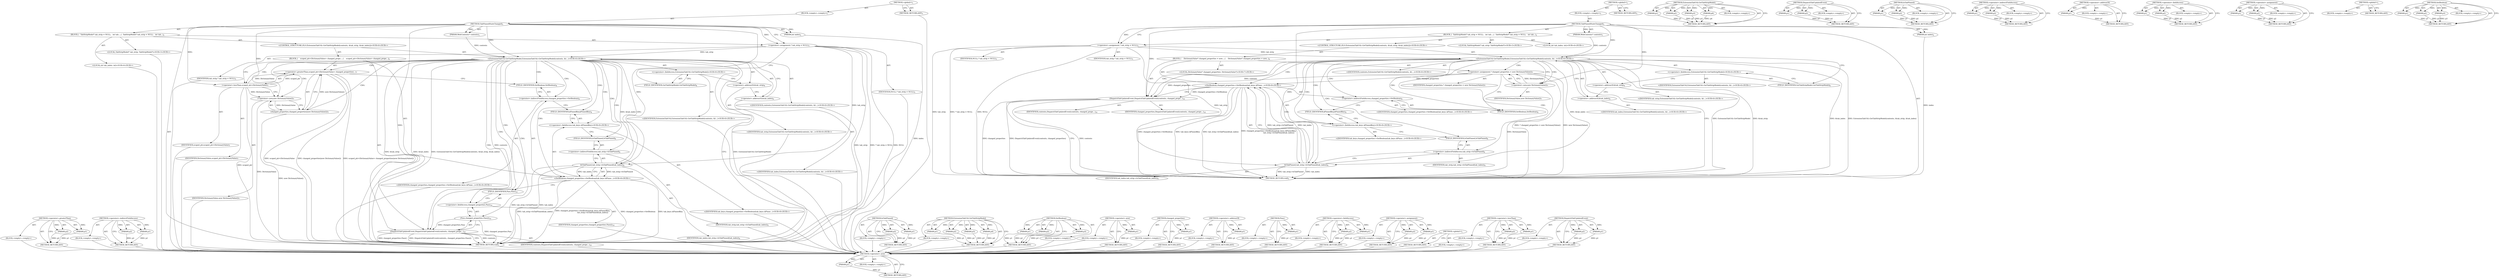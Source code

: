 digraph "DispatchTabUpdatedEvent" {
vulnerable_94 [label=<(METHOD,&lt;operator&gt;.new)>];
vulnerable_95 [label=<(PARAM,p1)>];
vulnerable_96 [label=<(BLOCK,&lt;empty&gt;,&lt;empty&gt;)>];
vulnerable_97 [label=<(METHOD_RETURN,ANY)>];
vulnerable_6 [label=<(METHOD,&lt;global&gt;)<SUB>1</SUB>>];
vulnerable_7 [label=<(BLOCK,&lt;empty&gt;,&lt;empty&gt;)<SUB>1</SUB>>];
vulnerable_8 [label=<(METHOD,TabPinnedStateChanged)<SUB>1</SUB>>];
vulnerable_9 [label=<(PARAM,WebContents* contents)<SUB>1</SUB>>];
vulnerable_10 [label=<(PARAM,int index)<SUB>2</SUB>>];
vulnerable_11 [label=<(BLOCK,{
  TabStripModel* tab_strip = NULL;
   int tab...,{
  TabStripModel* tab_strip = NULL;
   int tab...)<SUB>2</SUB>>];
vulnerable_12 [label="<(LOCAL,TabStripModel* tab_strip: TabStripModel*)<SUB>3</SUB>>"];
vulnerable_13 [label=<(&lt;operator&gt;.assignment,* tab_strip = NULL)<SUB>3</SUB>>];
vulnerable_14 [label=<(IDENTIFIER,tab_strip,* tab_strip = NULL)<SUB>3</SUB>>];
vulnerable_15 [label=<(IDENTIFIER,NULL,* tab_strip = NULL)<SUB>3</SUB>>];
vulnerable_16 [label="<(LOCAL,int tab_index: int)<SUB>4</SUB>>"];
vulnerable_17 [label="<(CONTROL_STRUCTURE,IF,if (ExtensionTabUtil::GetTabStripModel(contents, &amp;tab_strip, &amp;tab_index)))<SUB>6</SUB>>"];
vulnerable_18 [label="<(ExtensionTabUtil.GetTabStripModel,ExtensionTabUtil::GetTabStripModel(contents, &amp;t...)<SUB>6</SUB>>"];
vulnerable_19 [label="<(&lt;operator&gt;.fieldAccess,ExtensionTabUtil::GetTabStripModel)<SUB>6</SUB>>"];
vulnerable_20 [label="<(IDENTIFIER,ExtensionTabUtil,ExtensionTabUtil::GetTabStripModel(contents, &amp;t...)<SUB>6</SUB>>"];
vulnerable_21 [label=<(FIELD_IDENTIFIER,GetTabStripModel,GetTabStripModel)<SUB>6</SUB>>];
vulnerable_22 [label="<(IDENTIFIER,contents,ExtensionTabUtil::GetTabStripModel(contents, &amp;t...)<SUB>6</SUB>>"];
vulnerable_23 [label=<(&lt;operator&gt;.addressOf,&amp;tab_strip)<SUB>6</SUB>>];
vulnerable_24 [label="<(IDENTIFIER,tab_strip,ExtensionTabUtil::GetTabStripModel(contents, &amp;t...)<SUB>6</SUB>>"];
vulnerable_25 [label=<(&lt;operator&gt;.addressOf,&amp;tab_index)<SUB>6</SUB>>];
vulnerable_26 [label="<(IDENTIFIER,tab_index,ExtensionTabUtil::GetTabStripModel(contents, &amp;t...)<SUB>6</SUB>>"];
vulnerable_27 [label=<(BLOCK,{
    DictionaryValue* changed_properties = new...,{
    DictionaryValue* changed_properties = new...)<SUB>6</SUB>>];
vulnerable_28 [label="<(LOCAL,DictionaryValue* changed_properties: DictionaryValue*)<SUB>7</SUB>>"];
vulnerable_29 [label=<(&lt;operator&gt;.assignment,* changed_properties = new DictionaryValue())<SUB>7</SUB>>];
vulnerable_30 [label=<(IDENTIFIER,changed_properties,* changed_properties = new DictionaryValue())<SUB>7</SUB>>];
vulnerable_31 [label=<(&lt;operator&gt;.new,new DictionaryValue())<SUB>7</SUB>>];
vulnerable_32 [label=<(IDENTIFIER,DictionaryValue,new DictionaryValue())<SUB>7</SUB>>];
vulnerable_33 [label="<(SetBoolean,changed_properties-&gt;SetBoolean(tab_keys::kPinne...)<SUB>8</SUB>>"];
vulnerable_34 [label=<(&lt;operator&gt;.indirectFieldAccess,changed_properties-&gt;SetBoolean)<SUB>8</SUB>>];
vulnerable_35 [label="<(IDENTIFIER,changed_properties,changed_properties-&gt;SetBoolean(tab_keys::kPinne...)<SUB>8</SUB>>"];
vulnerable_36 [label=<(FIELD_IDENTIFIER,SetBoolean,SetBoolean)<SUB>8</SUB>>];
vulnerable_37 [label="<(&lt;operator&gt;.fieldAccess,tab_keys::kPinnedKey)<SUB>8</SUB>>"];
vulnerable_38 [label="<(IDENTIFIER,tab_keys,changed_properties-&gt;SetBoolean(tab_keys::kPinne...)<SUB>8</SUB>>"];
vulnerable_39 [label=<(FIELD_IDENTIFIER,kPinnedKey,kPinnedKey)<SUB>8</SUB>>];
vulnerable_40 [label=<(IsTabPinned,tab_strip-&gt;IsTabPinned(tab_index))<SUB>9</SUB>>];
vulnerable_41 [label=<(&lt;operator&gt;.indirectFieldAccess,tab_strip-&gt;IsTabPinned)<SUB>9</SUB>>];
vulnerable_42 [label=<(IDENTIFIER,tab_strip,tab_strip-&gt;IsTabPinned(tab_index))<SUB>9</SUB>>];
vulnerable_43 [label=<(FIELD_IDENTIFIER,IsTabPinned,IsTabPinned)<SUB>9</SUB>>];
vulnerable_44 [label=<(IDENTIFIER,tab_index,tab_strip-&gt;IsTabPinned(tab_index))<SUB>9</SUB>>];
vulnerable_45 [label=<(DispatchTabUpdatedEvent,DispatchTabUpdatedEvent(contents, changed_prope...)<SUB>10</SUB>>];
vulnerable_46 [label=<(IDENTIFIER,contents,DispatchTabUpdatedEvent(contents, changed_prope...)<SUB>10</SUB>>];
vulnerable_47 [label=<(IDENTIFIER,changed_properties,DispatchTabUpdatedEvent(contents, changed_prope...)<SUB>10</SUB>>];
vulnerable_48 [label=<(METHOD_RETURN,void)<SUB>1</SUB>>];
vulnerable_50 [label=<(METHOD_RETURN,ANY)<SUB>1</SUB>>];
vulnerable_78 [label=<(METHOD,ExtensionTabUtil.GetTabStripModel)>];
vulnerable_79 [label=<(PARAM,p1)>];
vulnerable_80 [label=<(PARAM,p2)>];
vulnerable_81 [label=<(PARAM,p3)>];
vulnerable_82 [label=<(PARAM,p4)>];
vulnerable_83 [label=<(BLOCK,&lt;empty&gt;,&lt;empty&gt;)>];
vulnerable_84 [label=<(METHOD_RETURN,ANY)>];
vulnerable_114 [label=<(METHOD,DispatchTabUpdatedEvent)>];
vulnerable_115 [label=<(PARAM,p1)>];
vulnerable_116 [label=<(PARAM,p2)>];
vulnerable_117 [label=<(BLOCK,&lt;empty&gt;,&lt;empty&gt;)>];
vulnerable_118 [label=<(METHOD_RETURN,ANY)>];
vulnerable_109 [label=<(METHOD,IsTabPinned)>];
vulnerable_110 [label=<(PARAM,p1)>];
vulnerable_111 [label=<(PARAM,p2)>];
vulnerable_112 [label=<(BLOCK,&lt;empty&gt;,&lt;empty&gt;)>];
vulnerable_113 [label=<(METHOD_RETURN,ANY)>];
vulnerable_104 [label=<(METHOD,&lt;operator&gt;.indirectFieldAccess)>];
vulnerable_105 [label=<(PARAM,p1)>];
vulnerable_106 [label=<(PARAM,p2)>];
vulnerable_107 [label=<(BLOCK,&lt;empty&gt;,&lt;empty&gt;)>];
vulnerable_108 [label=<(METHOD_RETURN,ANY)>];
vulnerable_90 [label=<(METHOD,&lt;operator&gt;.addressOf)>];
vulnerable_91 [label=<(PARAM,p1)>];
vulnerable_92 [label=<(BLOCK,&lt;empty&gt;,&lt;empty&gt;)>];
vulnerable_93 [label=<(METHOD_RETURN,ANY)>];
vulnerable_85 [label=<(METHOD,&lt;operator&gt;.fieldAccess)>];
vulnerable_86 [label=<(PARAM,p1)>];
vulnerable_87 [label=<(PARAM,p2)>];
vulnerable_88 [label=<(BLOCK,&lt;empty&gt;,&lt;empty&gt;)>];
vulnerable_89 [label=<(METHOD_RETURN,ANY)>];
vulnerable_73 [label=<(METHOD,&lt;operator&gt;.assignment)>];
vulnerable_74 [label=<(PARAM,p1)>];
vulnerable_75 [label=<(PARAM,p2)>];
vulnerable_76 [label=<(BLOCK,&lt;empty&gt;,&lt;empty&gt;)>];
vulnerable_77 [label=<(METHOD_RETURN,ANY)>];
vulnerable_67 [label=<(METHOD,&lt;global&gt;)<SUB>1</SUB>>];
vulnerable_68 [label=<(BLOCK,&lt;empty&gt;,&lt;empty&gt;)>];
vulnerable_69 [label=<(METHOD_RETURN,ANY)>];
vulnerable_98 [label=<(METHOD,SetBoolean)>];
vulnerable_99 [label=<(PARAM,p1)>];
vulnerable_100 [label=<(PARAM,p2)>];
vulnerable_101 [label=<(PARAM,p3)>];
vulnerable_102 [label=<(BLOCK,&lt;empty&gt;,&lt;empty&gt;)>];
vulnerable_103 [label=<(METHOD_RETURN,ANY)>];
fixed_97 [label=<(METHOD,&lt;operator&gt;.greaterThan)>];
fixed_98 [label=<(PARAM,p1)>];
fixed_99 [label=<(PARAM,p2)>];
fixed_100 [label=<(BLOCK,&lt;empty&gt;,&lt;empty&gt;)>];
fixed_101 [label=<(METHOD_RETURN,ANY)>];
fixed_121 [label=<(METHOD,&lt;operator&gt;.indirectFieldAccess)>];
fixed_122 [label=<(PARAM,p1)>];
fixed_123 [label=<(PARAM,p2)>];
fixed_124 [label=<(BLOCK,&lt;empty&gt;,&lt;empty&gt;)>];
fixed_125 [label=<(METHOD_RETURN,ANY)>];
fixed_6 [label=<(METHOD,&lt;global&gt;)<SUB>1</SUB>>];
fixed_7 [label=<(BLOCK,&lt;empty&gt;,&lt;empty&gt;)<SUB>1</SUB>>];
fixed_8 [label=<(METHOD,TabPinnedStateChanged)<SUB>1</SUB>>];
fixed_9 [label=<(PARAM,WebContents* contents)<SUB>1</SUB>>];
fixed_10 [label=<(PARAM,int index)<SUB>2</SUB>>];
fixed_11 [label=<(BLOCK,{
  TabStripModel* tab_strip = NULL;
   int tab...,{
  TabStripModel* tab_strip = NULL;
   int tab...)<SUB>2</SUB>>];
fixed_12 [label="<(LOCAL,TabStripModel* tab_strip: TabStripModel*)<SUB>3</SUB>>"];
fixed_13 [label=<(&lt;operator&gt;.assignment,* tab_strip = NULL)<SUB>3</SUB>>];
fixed_14 [label=<(IDENTIFIER,tab_strip,* tab_strip = NULL)<SUB>3</SUB>>];
fixed_15 [label=<(IDENTIFIER,NULL,* tab_strip = NULL)<SUB>3</SUB>>];
fixed_16 [label="<(LOCAL,int tab_index: int)<SUB>4</SUB>>"];
fixed_17 [label="<(CONTROL_STRUCTURE,IF,if (ExtensionTabUtil::GetTabStripModel(contents, &amp;tab_strip, &amp;tab_index)))<SUB>6</SUB>>"];
fixed_18 [label="<(ExtensionTabUtil.GetTabStripModel,ExtensionTabUtil::GetTabStripModel(contents, &amp;t...)<SUB>6</SUB>>"];
fixed_19 [label="<(&lt;operator&gt;.fieldAccess,ExtensionTabUtil::GetTabStripModel)<SUB>6</SUB>>"];
fixed_20 [label="<(IDENTIFIER,ExtensionTabUtil,ExtensionTabUtil::GetTabStripModel(contents, &amp;t...)<SUB>6</SUB>>"];
fixed_21 [label=<(FIELD_IDENTIFIER,GetTabStripModel,GetTabStripModel)<SUB>6</SUB>>];
fixed_22 [label="<(IDENTIFIER,contents,ExtensionTabUtil::GetTabStripModel(contents, &amp;t...)<SUB>6</SUB>>"];
fixed_23 [label=<(&lt;operator&gt;.addressOf,&amp;tab_strip)<SUB>6</SUB>>];
fixed_24 [label="<(IDENTIFIER,tab_strip,ExtensionTabUtil::GetTabStripModel(contents, &amp;t...)<SUB>6</SUB>>"];
fixed_25 [label=<(&lt;operator&gt;.addressOf,&amp;tab_index)<SUB>6</SUB>>];
fixed_26 [label="<(IDENTIFIER,tab_index,ExtensionTabUtil::GetTabStripModel(contents, &amp;t...)<SUB>6</SUB>>"];
fixed_27 [label=<(BLOCK,{
    scoped_ptr&lt;DictionaryValue&gt; changed_prope...,{
    scoped_ptr&lt;DictionaryValue&gt; changed_prope...)<SUB>6</SUB>>];
fixed_28 [label=<(&lt;operator&gt;.greaterThan,scoped_ptr&lt;DictionaryValue&gt; changed_properties(...)<SUB>7</SUB>>];
fixed_29 [label=<(&lt;operator&gt;.lessThan,scoped_ptr&lt;DictionaryValue)<SUB>7</SUB>>];
fixed_30 [label=<(IDENTIFIER,scoped_ptr,scoped_ptr&lt;DictionaryValue)<SUB>7</SUB>>];
fixed_31 [label=<(IDENTIFIER,DictionaryValue,scoped_ptr&lt;DictionaryValue)<SUB>7</SUB>>];
fixed_32 [label=<(changed_properties,changed_properties(new DictionaryValue()))<SUB>7</SUB>>];
fixed_33 [label=<(&lt;operator&gt;.new,new DictionaryValue())<SUB>7</SUB>>];
fixed_34 [label=<(IDENTIFIER,DictionaryValue,new DictionaryValue())<SUB>7</SUB>>];
fixed_35 [label="<(SetBoolean,changed_properties-&gt;SetBoolean(tab_keys::kPinne...)<SUB>8</SUB>>"];
fixed_36 [label=<(&lt;operator&gt;.indirectFieldAccess,changed_properties-&gt;SetBoolean)<SUB>8</SUB>>];
fixed_37 [label="<(IDENTIFIER,changed_properties,changed_properties-&gt;SetBoolean(tab_keys::kPinne...)<SUB>8</SUB>>"];
fixed_38 [label=<(FIELD_IDENTIFIER,SetBoolean,SetBoolean)<SUB>8</SUB>>];
fixed_39 [label="<(&lt;operator&gt;.fieldAccess,tab_keys::kPinnedKey)<SUB>8</SUB>>"];
fixed_40 [label="<(IDENTIFIER,tab_keys,changed_properties-&gt;SetBoolean(tab_keys::kPinne...)<SUB>8</SUB>>"];
fixed_41 [label=<(FIELD_IDENTIFIER,kPinnedKey,kPinnedKey)<SUB>8</SUB>>];
fixed_42 [label=<(IsTabPinned,tab_strip-&gt;IsTabPinned(tab_index))<SUB>9</SUB>>];
fixed_43 [label=<(&lt;operator&gt;.indirectFieldAccess,tab_strip-&gt;IsTabPinned)<SUB>9</SUB>>];
fixed_44 [label=<(IDENTIFIER,tab_strip,tab_strip-&gt;IsTabPinned(tab_index))<SUB>9</SUB>>];
fixed_45 [label=<(FIELD_IDENTIFIER,IsTabPinned,IsTabPinned)<SUB>9</SUB>>];
fixed_46 [label=<(IDENTIFIER,tab_index,tab_strip-&gt;IsTabPinned(tab_index))<SUB>9</SUB>>];
fixed_47 [label=<(DispatchTabUpdatedEvent,DispatchTabUpdatedEvent(contents, changed_prope...)<SUB>10</SUB>>];
fixed_48 [label=<(IDENTIFIER,contents,DispatchTabUpdatedEvent(contents, changed_prope...)<SUB>10</SUB>>];
fixed_49 [label=<(Pass,changed_properties.Pass())<SUB>10</SUB>>];
fixed_50 [label=<(&lt;operator&gt;.fieldAccess,changed_properties.Pass)<SUB>10</SUB>>];
fixed_51 [label=<(IDENTIFIER,changed_properties,changed_properties.Pass())<SUB>10</SUB>>];
fixed_52 [label=<(FIELD_IDENTIFIER,Pass,Pass)<SUB>10</SUB>>];
fixed_53 [label=<(METHOD_RETURN,void)<SUB>1</SUB>>];
fixed_55 [label=<(METHOD_RETURN,ANY)<SUB>1</SUB>>];
fixed_126 [label=<(METHOD,IsTabPinned)>];
fixed_127 [label=<(PARAM,p1)>];
fixed_128 [label=<(PARAM,p2)>];
fixed_129 [label=<(BLOCK,&lt;empty&gt;,&lt;empty&gt;)>];
fixed_130 [label=<(METHOD_RETURN,ANY)>];
fixed_81 [label=<(METHOD,ExtensionTabUtil.GetTabStripModel)>];
fixed_82 [label=<(PARAM,p1)>];
fixed_83 [label=<(PARAM,p2)>];
fixed_84 [label=<(PARAM,p3)>];
fixed_85 [label=<(PARAM,p4)>];
fixed_86 [label=<(BLOCK,&lt;empty&gt;,&lt;empty&gt;)>];
fixed_87 [label=<(METHOD_RETURN,ANY)>];
fixed_115 [label=<(METHOD,SetBoolean)>];
fixed_116 [label=<(PARAM,p1)>];
fixed_117 [label=<(PARAM,p2)>];
fixed_118 [label=<(PARAM,p3)>];
fixed_119 [label=<(BLOCK,&lt;empty&gt;,&lt;empty&gt;)>];
fixed_120 [label=<(METHOD_RETURN,ANY)>];
fixed_111 [label=<(METHOD,&lt;operator&gt;.new)>];
fixed_112 [label=<(PARAM,p1)>];
fixed_113 [label=<(BLOCK,&lt;empty&gt;,&lt;empty&gt;)>];
fixed_114 [label=<(METHOD_RETURN,ANY)>];
fixed_107 [label=<(METHOD,changed_properties)>];
fixed_108 [label=<(PARAM,p1)>];
fixed_109 [label=<(BLOCK,&lt;empty&gt;,&lt;empty&gt;)>];
fixed_110 [label=<(METHOD_RETURN,ANY)>];
fixed_93 [label=<(METHOD,&lt;operator&gt;.addressOf)>];
fixed_94 [label=<(PARAM,p1)>];
fixed_95 [label=<(BLOCK,&lt;empty&gt;,&lt;empty&gt;)>];
fixed_96 [label=<(METHOD_RETURN,ANY)>];
fixed_136 [label=<(METHOD,Pass)>];
fixed_137 [label=<(PARAM,p1)>];
fixed_138 [label=<(BLOCK,&lt;empty&gt;,&lt;empty&gt;)>];
fixed_139 [label=<(METHOD_RETURN,ANY)>];
fixed_88 [label=<(METHOD,&lt;operator&gt;.fieldAccess)>];
fixed_89 [label=<(PARAM,p1)>];
fixed_90 [label=<(PARAM,p2)>];
fixed_91 [label=<(BLOCK,&lt;empty&gt;,&lt;empty&gt;)>];
fixed_92 [label=<(METHOD_RETURN,ANY)>];
fixed_76 [label=<(METHOD,&lt;operator&gt;.assignment)>];
fixed_77 [label=<(PARAM,p1)>];
fixed_78 [label=<(PARAM,p2)>];
fixed_79 [label=<(BLOCK,&lt;empty&gt;,&lt;empty&gt;)>];
fixed_80 [label=<(METHOD_RETURN,ANY)>];
fixed_70 [label=<(METHOD,&lt;global&gt;)<SUB>1</SUB>>];
fixed_71 [label=<(BLOCK,&lt;empty&gt;,&lt;empty&gt;)>];
fixed_72 [label=<(METHOD_RETURN,ANY)>];
fixed_102 [label=<(METHOD,&lt;operator&gt;.lessThan)>];
fixed_103 [label=<(PARAM,p1)>];
fixed_104 [label=<(PARAM,p2)>];
fixed_105 [label=<(BLOCK,&lt;empty&gt;,&lt;empty&gt;)>];
fixed_106 [label=<(METHOD_RETURN,ANY)>];
fixed_131 [label=<(METHOD,DispatchTabUpdatedEvent)>];
fixed_132 [label=<(PARAM,p1)>];
fixed_133 [label=<(PARAM,p2)>];
fixed_134 [label=<(BLOCK,&lt;empty&gt;,&lt;empty&gt;)>];
fixed_135 [label=<(METHOD_RETURN,ANY)>];
vulnerable_94 -> vulnerable_95  [key=0, label="AST: "];
vulnerable_94 -> vulnerable_95  [key=1, label="DDG: "];
vulnerable_94 -> vulnerable_96  [key=0, label="AST: "];
vulnerable_94 -> vulnerable_97  [key=0, label="AST: "];
vulnerable_94 -> vulnerable_97  [key=1, label="CFG: "];
vulnerable_95 -> vulnerable_97  [key=0, label="DDG: p1"];
vulnerable_6 -> vulnerable_7  [key=0, label="AST: "];
vulnerable_6 -> vulnerable_50  [key=0, label="AST: "];
vulnerable_6 -> vulnerable_50  [key=1, label="CFG: "];
vulnerable_7 -> vulnerable_8  [key=0, label="AST: "];
vulnerable_8 -> vulnerable_9  [key=0, label="AST: "];
vulnerable_8 -> vulnerable_9  [key=1, label="DDG: "];
vulnerable_8 -> vulnerable_10  [key=0, label="AST: "];
vulnerable_8 -> vulnerable_10  [key=1, label="DDG: "];
vulnerable_8 -> vulnerable_11  [key=0, label="AST: "];
vulnerable_8 -> vulnerable_48  [key=0, label="AST: "];
vulnerable_8 -> vulnerable_13  [key=0, label="CFG: "];
vulnerable_8 -> vulnerable_13  [key=1, label="DDG: "];
vulnerable_8 -> vulnerable_18  [key=0, label="DDG: "];
vulnerable_8 -> vulnerable_45  [key=0, label="DDG: "];
vulnerable_8 -> vulnerable_31  [key=0, label="DDG: "];
vulnerable_8 -> vulnerable_40  [key=0, label="DDG: "];
vulnerable_9 -> vulnerable_18  [key=0, label="DDG: contents"];
vulnerable_10 -> vulnerable_48  [key=0, label="DDG: index"];
vulnerable_11 -> vulnerable_12  [key=0, label="AST: "];
vulnerable_11 -> vulnerable_13  [key=0, label="AST: "];
vulnerable_11 -> vulnerable_16  [key=0, label="AST: "];
vulnerable_11 -> vulnerable_17  [key=0, label="AST: "];
vulnerable_13 -> vulnerable_14  [key=0, label="AST: "];
vulnerable_13 -> vulnerable_15  [key=0, label="AST: "];
vulnerable_13 -> vulnerable_21  [key=0, label="CFG: "];
vulnerable_13 -> vulnerable_48  [key=0, label="DDG: tab_strip"];
vulnerable_13 -> vulnerable_48  [key=1, label="DDG: * tab_strip = NULL"];
vulnerable_13 -> vulnerable_48  [key=2, label="DDG: NULL"];
vulnerable_13 -> vulnerable_18  [key=0, label="DDG: tab_strip"];
vulnerable_13 -> vulnerable_40  [key=0, label="DDG: tab_strip"];
vulnerable_17 -> vulnerable_18  [key=0, label="AST: "];
vulnerable_17 -> vulnerable_27  [key=0, label="AST: "];
vulnerable_18 -> vulnerable_19  [key=0, label="AST: "];
vulnerable_18 -> vulnerable_22  [key=0, label="AST: "];
vulnerable_18 -> vulnerable_23  [key=0, label="AST: "];
vulnerable_18 -> vulnerable_25  [key=0, label="AST: "];
vulnerable_18 -> vulnerable_48  [key=0, label="CFG: "];
vulnerable_18 -> vulnerable_48  [key=1, label="DDG: ExtensionTabUtil::GetTabStripModel"];
vulnerable_18 -> vulnerable_48  [key=2, label="DDG: &amp;tab_strip"];
vulnerable_18 -> vulnerable_48  [key=3, label="DDG: &amp;tab_index"];
vulnerable_18 -> vulnerable_48  [key=4, label="DDG: ExtensionTabUtil::GetTabStripModel(contents, &amp;tab_strip, &amp;tab_index)"];
vulnerable_18 -> vulnerable_31  [key=0, label="CFG: "];
vulnerable_18 -> vulnerable_31  [key=1, label="CDG: "];
vulnerable_18 -> vulnerable_45  [key=0, label="DDG: contents"];
vulnerable_18 -> vulnerable_45  [key=1, label="CDG: "];
vulnerable_18 -> vulnerable_40  [key=0, label="DDG: &amp;tab_index"];
vulnerable_18 -> vulnerable_40  [key=1, label="CDG: "];
vulnerable_18 -> vulnerable_29  [key=0, label="CDG: "];
vulnerable_18 -> vulnerable_34  [key=0, label="CDG: "];
vulnerable_18 -> vulnerable_33  [key=0, label="CDG: "];
vulnerable_18 -> vulnerable_36  [key=0, label="CDG: "];
vulnerable_18 -> vulnerable_37  [key=0, label="CDG: "];
vulnerable_18 -> vulnerable_41  [key=0, label="CDG: "];
vulnerable_18 -> vulnerable_39  [key=0, label="CDG: "];
vulnerable_18 -> vulnerable_43  [key=0, label="CDG: "];
vulnerable_19 -> vulnerable_20  [key=0, label="AST: "];
vulnerable_19 -> vulnerable_21  [key=0, label="AST: "];
vulnerable_19 -> vulnerable_23  [key=0, label="CFG: "];
vulnerable_21 -> vulnerable_19  [key=0, label="CFG: "];
vulnerable_23 -> vulnerable_24  [key=0, label="AST: "];
vulnerable_23 -> vulnerable_25  [key=0, label="CFG: "];
vulnerable_25 -> vulnerable_26  [key=0, label="AST: "];
vulnerable_25 -> vulnerable_18  [key=0, label="CFG: "];
vulnerable_27 -> vulnerable_28  [key=0, label="AST: "];
vulnerable_27 -> vulnerable_29  [key=0, label="AST: "];
vulnerable_27 -> vulnerable_33  [key=0, label="AST: "];
vulnerable_27 -> vulnerable_45  [key=0, label="AST: "];
vulnerable_29 -> vulnerable_30  [key=0, label="AST: "];
vulnerable_29 -> vulnerable_31  [key=0, label="AST: "];
vulnerable_29 -> vulnerable_36  [key=0, label="CFG: "];
vulnerable_29 -> vulnerable_48  [key=0, label="DDG: new DictionaryValue()"];
vulnerable_29 -> vulnerable_48  [key=1, label="DDG: * changed_properties = new DictionaryValue()"];
vulnerable_29 -> vulnerable_33  [key=0, label="DDG: changed_properties"];
vulnerable_29 -> vulnerable_45  [key=0, label="DDG: changed_properties"];
vulnerable_31 -> vulnerable_32  [key=0, label="AST: "];
vulnerable_31 -> vulnerable_29  [key=0, label="CFG: "];
vulnerable_31 -> vulnerable_29  [key=1, label="DDG: DictionaryValue"];
vulnerable_31 -> vulnerable_48  [key=0, label="DDG: DictionaryValue"];
vulnerable_33 -> vulnerable_34  [key=0, label="AST: "];
vulnerable_33 -> vulnerable_37  [key=0, label="AST: "];
vulnerable_33 -> vulnerable_40  [key=0, label="AST: "];
vulnerable_33 -> vulnerable_45  [key=0, label="CFG: "];
vulnerable_33 -> vulnerable_45  [key=1, label="DDG: changed_properties-&gt;SetBoolean"];
vulnerable_33 -> vulnerable_48  [key=0, label="DDG: changed_properties-&gt;SetBoolean"];
vulnerable_33 -> vulnerable_48  [key=1, label="DDG: tab_keys::kPinnedKey"];
vulnerable_33 -> vulnerable_48  [key=2, label="DDG: tab_strip-&gt;IsTabPinned(tab_index)"];
vulnerable_33 -> vulnerable_48  [key=3, label="DDG: changed_properties-&gt;SetBoolean(tab_keys::kPinnedKey,
                                    tab_strip-&gt;IsTabPinned(tab_index))"];
vulnerable_34 -> vulnerable_35  [key=0, label="AST: "];
vulnerable_34 -> vulnerable_36  [key=0, label="AST: "];
vulnerable_34 -> vulnerable_39  [key=0, label="CFG: "];
vulnerable_36 -> vulnerable_34  [key=0, label="CFG: "];
vulnerable_37 -> vulnerable_38  [key=0, label="AST: "];
vulnerable_37 -> vulnerable_39  [key=0, label="AST: "];
vulnerable_37 -> vulnerable_43  [key=0, label="CFG: "];
vulnerable_39 -> vulnerable_37  [key=0, label="CFG: "];
vulnerable_40 -> vulnerable_41  [key=0, label="AST: "];
vulnerable_40 -> vulnerable_44  [key=0, label="AST: "];
vulnerable_40 -> vulnerable_33  [key=0, label="CFG: "];
vulnerable_40 -> vulnerable_33  [key=1, label="DDG: tab_strip-&gt;IsTabPinned"];
vulnerable_40 -> vulnerable_33  [key=2, label="DDG: tab_index"];
vulnerable_40 -> vulnerable_48  [key=0, label="DDG: tab_strip-&gt;IsTabPinned"];
vulnerable_40 -> vulnerable_48  [key=1, label="DDG: tab_index"];
vulnerable_41 -> vulnerable_42  [key=0, label="AST: "];
vulnerable_41 -> vulnerable_43  [key=0, label="AST: "];
vulnerable_41 -> vulnerable_40  [key=0, label="CFG: "];
vulnerable_43 -> vulnerable_41  [key=0, label="CFG: "];
vulnerable_45 -> vulnerable_46  [key=0, label="AST: "];
vulnerable_45 -> vulnerable_47  [key=0, label="AST: "];
vulnerable_45 -> vulnerable_48  [key=0, label="CFG: "];
vulnerable_45 -> vulnerable_48  [key=1, label="DDG: contents"];
vulnerable_45 -> vulnerable_48  [key=2, label="DDG: changed_properties"];
vulnerable_45 -> vulnerable_48  [key=3, label="DDG: DispatchTabUpdatedEvent(contents, changed_properties)"];
vulnerable_78 -> vulnerable_79  [key=0, label="AST: "];
vulnerable_78 -> vulnerable_79  [key=1, label="DDG: "];
vulnerable_78 -> vulnerable_83  [key=0, label="AST: "];
vulnerable_78 -> vulnerable_80  [key=0, label="AST: "];
vulnerable_78 -> vulnerable_80  [key=1, label="DDG: "];
vulnerable_78 -> vulnerable_84  [key=0, label="AST: "];
vulnerable_78 -> vulnerable_84  [key=1, label="CFG: "];
vulnerable_78 -> vulnerable_81  [key=0, label="AST: "];
vulnerable_78 -> vulnerable_81  [key=1, label="DDG: "];
vulnerable_78 -> vulnerable_82  [key=0, label="AST: "];
vulnerable_78 -> vulnerable_82  [key=1, label="DDG: "];
vulnerable_79 -> vulnerable_84  [key=0, label="DDG: p1"];
vulnerable_80 -> vulnerable_84  [key=0, label="DDG: p2"];
vulnerable_81 -> vulnerable_84  [key=0, label="DDG: p3"];
vulnerable_82 -> vulnerable_84  [key=0, label="DDG: p4"];
vulnerable_114 -> vulnerable_115  [key=0, label="AST: "];
vulnerable_114 -> vulnerable_115  [key=1, label="DDG: "];
vulnerable_114 -> vulnerable_117  [key=0, label="AST: "];
vulnerable_114 -> vulnerable_116  [key=0, label="AST: "];
vulnerable_114 -> vulnerable_116  [key=1, label="DDG: "];
vulnerable_114 -> vulnerable_118  [key=0, label="AST: "];
vulnerable_114 -> vulnerable_118  [key=1, label="CFG: "];
vulnerable_115 -> vulnerable_118  [key=0, label="DDG: p1"];
vulnerable_116 -> vulnerable_118  [key=0, label="DDG: p2"];
vulnerable_109 -> vulnerable_110  [key=0, label="AST: "];
vulnerable_109 -> vulnerable_110  [key=1, label="DDG: "];
vulnerable_109 -> vulnerable_112  [key=0, label="AST: "];
vulnerable_109 -> vulnerable_111  [key=0, label="AST: "];
vulnerable_109 -> vulnerable_111  [key=1, label="DDG: "];
vulnerable_109 -> vulnerable_113  [key=0, label="AST: "];
vulnerable_109 -> vulnerable_113  [key=1, label="CFG: "];
vulnerable_110 -> vulnerable_113  [key=0, label="DDG: p1"];
vulnerable_111 -> vulnerable_113  [key=0, label="DDG: p2"];
vulnerable_104 -> vulnerable_105  [key=0, label="AST: "];
vulnerable_104 -> vulnerable_105  [key=1, label="DDG: "];
vulnerable_104 -> vulnerable_107  [key=0, label="AST: "];
vulnerable_104 -> vulnerable_106  [key=0, label="AST: "];
vulnerable_104 -> vulnerable_106  [key=1, label="DDG: "];
vulnerable_104 -> vulnerable_108  [key=0, label="AST: "];
vulnerable_104 -> vulnerable_108  [key=1, label="CFG: "];
vulnerable_105 -> vulnerable_108  [key=0, label="DDG: p1"];
vulnerable_106 -> vulnerable_108  [key=0, label="DDG: p2"];
vulnerable_90 -> vulnerable_91  [key=0, label="AST: "];
vulnerable_90 -> vulnerable_91  [key=1, label="DDG: "];
vulnerable_90 -> vulnerable_92  [key=0, label="AST: "];
vulnerable_90 -> vulnerable_93  [key=0, label="AST: "];
vulnerable_90 -> vulnerable_93  [key=1, label="CFG: "];
vulnerable_91 -> vulnerable_93  [key=0, label="DDG: p1"];
vulnerable_85 -> vulnerable_86  [key=0, label="AST: "];
vulnerable_85 -> vulnerable_86  [key=1, label="DDG: "];
vulnerable_85 -> vulnerable_88  [key=0, label="AST: "];
vulnerable_85 -> vulnerable_87  [key=0, label="AST: "];
vulnerable_85 -> vulnerable_87  [key=1, label="DDG: "];
vulnerable_85 -> vulnerable_89  [key=0, label="AST: "];
vulnerable_85 -> vulnerable_89  [key=1, label="CFG: "];
vulnerable_86 -> vulnerable_89  [key=0, label="DDG: p1"];
vulnerable_87 -> vulnerable_89  [key=0, label="DDG: p2"];
vulnerable_73 -> vulnerable_74  [key=0, label="AST: "];
vulnerable_73 -> vulnerable_74  [key=1, label="DDG: "];
vulnerable_73 -> vulnerable_76  [key=0, label="AST: "];
vulnerable_73 -> vulnerable_75  [key=0, label="AST: "];
vulnerable_73 -> vulnerable_75  [key=1, label="DDG: "];
vulnerable_73 -> vulnerable_77  [key=0, label="AST: "];
vulnerable_73 -> vulnerable_77  [key=1, label="CFG: "];
vulnerable_74 -> vulnerable_77  [key=0, label="DDG: p1"];
vulnerable_75 -> vulnerable_77  [key=0, label="DDG: p2"];
vulnerable_67 -> vulnerable_68  [key=0, label="AST: "];
vulnerable_67 -> vulnerable_69  [key=0, label="AST: "];
vulnerable_67 -> vulnerable_69  [key=1, label="CFG: "];
vulnerable_98 -> vulnerable_99  [key=0, label="AST: "];
vulnerable_98 -> vulnerable_99  [key=1, label="DDG: "];
vulnerable_98 -> vulnerable_102  [key=0, label="AST: "];
vulnerable_98 -> vulnerable_100  [key=0, label="AST: "];
vulnerable_98 -> vulnerable_100  [key=1, label="DDG: "];
vulnerable_98 -> vulnerable_103  [key=0, label="AST: "];
vulnerable_98 -> vulnerable_103  [key=1, label="CFG: "];
vulnerable_98 -> vulnerable_101  [key=0, label="AST: "];
vulnerable_98 -> vulnerable_101  [key=1, label="DDG: "];
vulnerable_99 -> vulnerable_103  [key=0, label="DDG: p1"];
vulnerable_100 -> vulnerable_103  [key=0, label="DDG: p2"];
vulnerable_101 -> vulnerable_103  [key=0, label="DDG: p3"];
fixed_97 -> fixed_98  [key=0, label="AST: "];
fixed_97 -> fixed_98  [key=1, label="DDG: "];
fixed_97 -> fixed_100  [key=0, label="AST: "];
fixed_97 -> fixed_99  [key=0, label="AST: "];
fixed_97 -> fixed_99  [key=1, label="DDG: "];
fixed_97 -> fixed_101  [key=0, label="AST: "];
fixed_97 -> fixed_101  [key=1, label="CFG: "];
fixed_98 -> fixed_101  [key=0, label="DDG: p1"];
fixed_99 -> fixed_101  [key=0, label="DDG: p2"];
fixed_100 -> vulnerable_94  [key=0];
fixed_101 -> vulnerable_94  [key=0];
fixed_121 -> fixed_122  [key=0, label="AST: "];
fixed_121 -> fixed_122  [key=1, label="DDG: "];
fixed_121 -> fixed_124  [key=0, label="AST: "];
fixed_121 -> fixed_123  [key=0, label="AST: "];
fixed_121 -> fixed_123  [key=1, label="DDG: "];
fixed_121 -> fixed_125  [key=0, label="AST: "];
fixed_121 -> fixed_125  [key=1, label="CFG: "];
fixed_122 -> fixed_125  [key=0, label="DDG: p1"];
fixed_123 -> fixed_125  [key=0, label="DDG: p2"];
fixed_124 -> vulnerable_94  [key=0];
fixed_125 -> vulnerable_94  [key=0];
fixed_6 -> fixed_7  [key=0, label="AST: "];
fixed_6 -> fixed_55  [key=0, label="AST: "];
fixed_6 -> fixed_55  [key=1, label="CFG: "];
fixed_7 -> fixed_8  [key=0, label="AST: "];
fixed_8 -> fixed_9  [key=0, label="AST: "];
fixed_8 -> fixed_9  [key=1, label="DDG: "];
fixed_8 -> fixed_10  [key=0, label="AST: "];
fixed_8 -> fixed_10  [key=1, label="DDG: "];
fixed_8 -> fixed_11  [key=0, label="AST: "];
fixed_8 -> fixed_53  [key=0, label="AST: "];
fixed_8 -> fixed_13  [key=0, label="CFG: "];
fixed_8 -> fixed_13  [key=1, label="DDG: "];
fixed_8 -> fixed_18  [key=0, label="DDG: "];
fixed_8 -> fixed_47  [key=0, label="DDG: "];
fixed_8 -> fixed_29  [key=0, label="DDG: "];
fixed_8 -> fixed_42  [key=0, label="DDG: "];
fixed_8 -> fixed_33  [key=0, label="DDG: "];
fixed_9 -> fixed_18  [key=0, label="DDG: contents"];
fixed_10 -> fixed_53  [key=0, label="DDG: index"];
fixed_11 -> fixed_12  [key=0, label="AST: "];
fixed_11 -> fixed_13  [key=0, label="AST: "];
fixed_11 -> fixed_16  [key=0, label="AST: "];
fixed_11 -> fixed_17  [key=0, label="AST: "];
fixed_12 -> vulnerable_94  [key=0];
fixed_13 -> fixed_14  [key=0, label="AST: "];
fixed_13 -> fixed_15  [key=0, label="AST: "];
fixed_13 -> fixed_21  [key=0, label="CFG: "];
fixed_13 -> fixed_53  [key=0, label="DDG: tab_strip"];
fixed_13 -> fixed_53  [key=1, label="DDG: * tab_strip = NULL"];
fixed_13 -> fixed_53  [key=2, label="DDG: NULL"];
fixed_13 -> fixed_18  [key=0, label="DDG: tab_strip"];
fixed_13 -> fixed_42  [key=0, label="DDG: tab_strip"];
fixed_14 -> vulnerable_94  [key=0];
fixed_15 -> vulnerable_94  [key=0];
fixed_16 -> vulnerable_94  [key=0];
fixed_17 -> fixed_18  [key=0, label="AST: "];
fixed_17 -> fixed_27  [key=0, label="AST: "];
fixed_18 -> fixed_19  [key=0, label="AST: "];
fixed_18 -> fixed_22  [key=0, label="AST: "];
fixed_18 -> fixed_23  [key=0, label="AST: "];
fixed_18 -> fixed_25  [key=0, label="AST: "];
fixed_18 -> fixed_53  [key=0, label="CFG: "];
fixed_18 -> fixed_53  [key=1, label="DDG: ExtensionTabUtil::GetTabStripModel"];
fixed_18 -> fixed_53  [key=2, label="DDG: &amp;tab_strip"];
fixed_18 -> fixed_53  [key=3, label="DDG: &amp;tab_index"];
fixed_18 -> fixed_53  [key=4, label="DDG: ExtensionTabUtil::GetTabStripModel(contents, &amp;tab_strip, &amp;tab_index)"];
fixed_18 -> fixed_29  [key=0, label="CFG: "];
fixed_18 -> fixed_29  [key=1, label="CDG: "];
fixed_18 -> fixed_47  [key=0, label="DDG: contents"];
fixed_18 -> fixed_47  [key=1, label="CDG: "];
fixed_18 -> fixed_42  [key=0, label="DDG: &amp;tab_index"];
fixed_18 -> fixed_42  [key=1, label="CDG: "];
fixed_18 -> fixed_32  [key=0, label="CDG: "];
fixed_18 -> fixed_49  [key=0, label="CDG: "];
fixed_18 -> fixed_33  [key=0, label="CDG: "];
fixed_18 -> fixed_28  [key=0, label="CDG: "];
fixed_18 -> fixed_36  [key=0, label="CDG: "];
fixed_18 -> fixed_52  [key=0, label="CDG: "];
fixed_18 -> fixed_38  [key=0, label="CDG: "];
fixed_18 -> fixed_41  [key=0, label="CDG: "];
fixed_18 -> fixed_45  [key=0, label="CDG: "];
fixed_18 -> fixed_50  [key=0, label="CDG: "];
fixed_18 -> fixed_35  [key=0, label="CDG: "];
fixed_18 -> fixed_39  [key=0, label="CDG: "];
fixed_18 -> fixed_43  [key=0, label="CDG: "];
fixed_19 -> fixed_20  [key=0, label="AST: "];
fixed_19 -> fixed_21  [key=0, label="AST: "];
fixed_19 -> fixed_23  [key=0, label="CFG: "];
fixed_20 -> vulnerable_94  [key=0];
fixed_21 -> fixed_19  [key=0, label="CFG: "];
fixed_22 -> vulnerable_94  [key=0];
fixed_23 -> fixed_24  [key=0, label="AST: "];
fixed_23 -> fixed_25  [key=0, label="CFG: "];
fixed_24 -> vulnerable_94  [key=0];
fixed_25 -> fixed_26  [key=0, label="AST: "];
fixed_25 -> fixed_18  [key=0, label="CFG: "];
fixed_26 -> vulnerable_94  [key=0];
fixed_27 -> fixed_28  [key=0, label="AST: "];
fixed_27 -> fixed_35  [key=0, label="AST: "];
fixed_27 -> fixed_47  [key=0, label="AST: "];
fixed_28 -> fixed_29  [key=0, label="AST: "];
fixed_28 -> fixed_32  [key=0, label="AST: "];
fixed_28 -> fixed_38  [key=0, label="CFG: "];
fixed_28 -> fixed_53  [key=0, label="DDG: scoped_ptr&lt;DictionaryValue"];
fixed_28 -> fixed_53  [key=1, label="DDG: changed_properties(new DictionaryValue())"];
fixed_28 -> fixed_53  [key=2, label="DDG: scoped_ptr&lt;DictionaryValue&gt; changed_properties(new DictionaryValue())"];
fixed_29 -> fixed_30  [key=0, label="AST: "];
fixed_29 -> fixed_31  [key=0, label="AST: "];
fixed_29 -> fixed_33  [key=0, label="CFG: "];
fixed_29 -> fixed_33  [key=1, label="DDG: DictionaryValue"];
fixed_29 -> fixed_53  [key=0, label="DDG: scoped_ptr"];
fixed_29 -> fixed_28  [key=0, label="DDG: scoped_ptr"];
fixed_29 -> fixed_28  [key=1, label="DDG: DictionaryValue"];
fixed_30 -> vulnerable_94  [key=0];
fixed_31 -> vulnerable_94  [key=0];
fixed_32 -> fixed_33  [key=0, label="AST: "];
fixed_32 -> fixed_28  [key=0, label="CFG: "];
fixed_32 -> fixed_28  [key=1, label="DDG: new DictionaryValue()"];
fixed_32 -> fixed_53  [key=0, label="DDG: new DictionaryValue()"];
fixed_33 -> fixed_34  [key=0, label="AST: "];
fixed_33 -> fixed_32  [key=0, label="CFG: "];
fixed_33 -> fixed_32  [key=1, label="DDG: DictionaryValue"];
fixed_33 -> fixed_53  [key=0, label="DDG: DictionaryValue"];
fixed_34 -> vulnerable_94  [key=0];
fixed_35 -> fixed_36  [key=0, label="AST: "];
fixed_35 -> fixed_39  [key=0, label="AST: "];
fixed_35 -> fixed_42  [key=0, label="AST: "];
fixed_35 -> fixed_52  [key=0, label="CFG: "];
fixed_35 -> fixed_53  [key=0, label="DDG: changed_properties-&gt;SetBoolean"];
fixed_35 -> fixed_53  [key=1, label="DDG: tab_keys::kPinnedKey"];
fixed_35 -> fixed_53  [key=2, label="DDG: tab_strip-&gt;IsTabPinned(tab_index)"];
fixed_35 -> fixed_53  [key=3, label="DDG: changed_properties-&gt;SetBoolean(tab_keys::kPinnedKey,
                                    tab_strip-&gt;IsTabPinned(tab_index))"];
fixed_36 -> fixed_37  [key=0, label="AST: "];
fixed_36 -> fixed_38  [key=0, label="AST: "];
fixed_36 -> fixed_41  [key=0, label="CFG: "];
fixed_37 -> vulnerable_94  [key=0];
fixed_38 -> fixed_36  [key=0, label="CFG: "];
fixed_39 -> fixed_40  [key=0, label="AST: "];
fixed_39 -> fixed_41  [key=0, label="AST: "];
fixed_39 -> fixed_45  [key=0, label="CFG: "];
fixed_40 -> vulnerable_94  [key=0];
fixed_41 -> fixed_39  [key=0, label="CFG: "];
fixed_42 -> fixed_43  [key=0, label="AST: "];
fixed_42 -> fixed_46  [key=0, label="AST: "];
fixed_42 -> fixed_35  [key=0, label="CFG: "];
fixed_42 -> fixed_35  [key=1, label="DDG: tab_strip-&gt;IsTabPinned"];
fixed_42 -> fixed_35  [key=2, label="DDG: tab_index"];
fixed_42 -> fixed_53  [key=0, label="DDG: tab_strip-&gt;IsTabPinned"];
fixed_42 -> fixed_53  [key=1, label="DDG: tab_index"];
fixed_43 -> fixed_44  [key=0, label="AST: "];
fixed_43 -> fixed_45  [key=0, label="AST: "];
fixed_43 -> fixed_42  [key=0, label="CFG: "];
fixed_44 -> vulnerable_94  [key=0];
fixed_45 -> fixed_43  [key=0, label="CFG: "];
fixed_46 -> vulnerable_94  [key=0];
fixed_47 -> fixed_48  [key=0, label="AST: "];
fixed_47 -> fixed_49  [key=0, label="AST: "];
fixed_47 -> fixed_53  [key=0, label="CFG: "];
fixed_47 -> fixed_53  [key=1, label="DDG: contents"];
fixed_47 -> fixed_53  [key=2, label="DDG: changed_properties.Pass()"];
fixed_47 -> fixed_53  [key=3, label="DDG: DispatchTabUpdatedEvent(contents, changed_properties.Pass())"];
fixed_48 -> vulnerable_94  [key=0];
fixed_49 -> fixed_50  [key=0, label="AST: "];
fixed_49 -> fixed_47  [key=0, label="CFG: "];
fixed_49 -> fixed_47  [key=1, label="DDG: changed_properties.Pass"];
fixed_49 -> fixed_53  [key=0, label="DDG: changed_properties.Pass"];
fixed_50 -> fixed_51  [key=0, label="AST: "];
fixed_50 -> fixed_52  [key=0, label="AST: "];
fixed_50 -> fixed_49  [key=0, label="CFG: "];
fixed_51 -> vulnerable_94  [key=0];
fixed_52 -> fixed_50  [key=0, label="CFG: "];
fixed_53 -> vulnerable_94  [key=0];
fixed_55 -> vulnerable_94  [key=0];
fixed_126 -> fixed_127  [key=0, label="AST: "];
fixed_126 -> fixed_127  [key=1, label="DDG: "];
fixed_126 -> fixed_129  [key=0, label="AST: "];
fixed_126 -> fixed_128  [key=0, label="AST: "];
fixed_126 -> fixed_128  [key=1, label="DDG: "];
fixed_126 -> fixed_130  [key=0, label="AST: "];
fixed_126 -> fixed_130  [key=1, label="CFG: "];
fixed_127 -> fixed_130  [key=0, label="DDG: p1"];
fixed_128 -> fixed_130  [key=0, label="DDG: p2"];
fixed_129 -> vulnerable_94  [key=0];
fixed_130 -> vulnerable_94  [key=0];
fixed_81 -> fixed_82  [key=0, label="AST: "];
fixed_81 -> fixed_82  [key=1, label="DDG: "];
fixed_81 -> fixed_86  [key=0, label="AST: "];
fixed_81 -> fixed_83  [key=0, label="AST: "];
fixed_81 -> fixed_83  [key=1, label="DDG: "];
fixed_81 -> fixed_87  [key=0, label="AST: "];
fixed_81 -> fixed_87  [key=1, label="CFG: "];
fixed_81 -> fixed_84  [key=0, label="AST: "];
fixed_81 -> fixed_84  [key=1, label="DDG: "];
fixed_81 -> fixed_85  [key=0, label="AST: "];
fixed_81 -> fixed_85  [key=1, label="DDG: "];
fixed_82 -> fixed_87  [key=0, label="DDG: p1"];
fixed_83 -> fixed_87  [key=0, label="DDG: p2"];
fixed_84 -> fixed_87  [key=0, label="DDG: p3"];
fixed_85 -> fixed_87  [key=0, label="DDG: p4"];
fixed_86 -> vulnerable_94  [key=0];
fixed_87 -> vulnerable_94  [key=0];
fixed_115 -> fixed_116  [key=0, label="AST: "];
fixed_115 -> fixed_116  [key=1, label="DDG: "];
fixed_115 -> fixed_119  [key=0, label="AST: "];
fixed_115 -> fixed_117  [key=0, label="AST: "];
fixed_115 -> fixed_117  [key=1, label="DDG: "];
fixed_115 -> fixed_120  [key=0, label="AST: "];
fixed_115 -> fixed_120  [key=1, label="CFG: "];
fixed_115 -> fixed_118  [key=0, label="AST: "];
fixed_115 -> fixed_118  [key=1, label="DDG: "];
fixed_116 -> fixed_120  [key=0, label="DDG: p1"];
fixed_117 -> fixed_120  [key=0, label="DDG: p2"];
fixed_118 -> fixed_120  [key=0, label="DDG: p3"];
fixed_119 -> vulnerable_94  [key=0];
fixed_120 -> vulnerable_94  [key=0];
fixed_111 -> fixed_112  [key=0, label="AST: "];
fixed_111 -> fixed_112  [key=1, label="DDG: "];
fixed_111 -> fixed_113  [key=0, label="AST: "];
fixed_111 -> fixed_114  [key=0, label="AST: "];
fixed_111 -> fixed_114  [key=1, label="CFG: "];
fixed_112 -> fixed_114  [key=0, label="DDG: p1"];
fixed_113 -> vulnerable_94  [key=0];
fixed_114 -> vulnerable_94  [key=0];
fixed_107 -> fixed_108  [key=0, label="AST: "];
fixed_107 -> fixed_108  [key=1, label="DDG: "];
fixed_107 -> fixed_109  [key=0, label="AST: "];
fixed_107 -> fixed_110  [key=0, label="AST: "];
fixed_107 -> fixed_110  [key=1, label="CFG: "];
fixed_108 -> fixed_110  [key=0, label="DDG: p1"];
fixed_109 -> vulnerable_94  [key=0];
fixed_110 -> vulnerable_94  [key=0];
fixed_93 -> fixed_94  [key=0, label="AST: "];
fixed_93 -> fixed_94  [key=1, label="DDG: "];
fixed_93 -> fixed_95  [key=0, label="AST: "];
fixed_93 -> fixed_96  [key=0, label="AST: "];
fixed_93 -> fixed_96  [key=1, label="CFG: "];
fixed_94 -> fixed_96  [key=0, label="DDG: p1"];
fixed_95 -> vulnerable_94  [key=0];
fixed_96 -> vulnerable_94  [key=0];
fixed_136 -> fixed_137  [key=0, label="AST: "];
fixed_136 -> fixed_137  [key=1, label="DDG: "];
fixed_136 -> fixed_138  [key=0, label="AST: "];
fixed_136 -> fixed_139  [key=0, label="AST: "];
fixed_136 -> fixed_139  [key=1, label="CFG: "];
fixed_137 -> fixed_139  [key=0, label="DDG: p1"];
fixed_138 -> vulnerable_94  [key=0];
fixed_139 -> vulnerable_94  [key=0];
fixed_88 -> fixed_89  [key=0, label="AST: "];
fixed_88 -> fixed_89  [key=1, label="DDG: "];
fixed_88 -> fixed_91  [key=0, label="AST: "];
fixed_88 -> fixed_90  [key=0, label="AST: "];
fixed_88 -> fixed_90  [key=1, label="DDG: "];
fixed_88 -> fixed_92  [key=0, label="AST: "];
fixed_88 -> fixed_92  [key=1, label="CFG: "];
fixed_89 -> fixed_92  [key=0, label="DDG: p1"];
fixed_90 -> fixed_92  [key=0, label="DDG: p2"];
fixed_91 -> vulnerable_94  [key=0];
fixed_92 -> vulnerable_94  [key=0];
fixed_76 -> fixed_77  [key=0, label="AST: "];
fixed_76 -> fixed_77  [key=1, label="DDG: "];
fixed_76 -> fixed_79  [key=0, label="AST: "];
fixed_76 -> fixed_78  [key=0, label="AST: "];
fixed_76 -> fixed_78  [key=1, label="DDG: "];
fixed_76 -> fixed_80  [key=0, label="AST: "];
fixed_76 -> fixed_80  [key=1, label="CFG: "];
fixed_77 -> fixed_80  [key=0, label="DDG: p1"];
fixed_78 -> fixed_80  [key=0, label="DDG: p2"];
fixed_79 -> vulnerable_94  [key=0];
fixed_80 -> vulnerable_94  [key=0];
fixed_70 -> fixed_71  [key=0, label="AST: "];
fixed_70 -> fixed_72  [key=0, label="AST: "];
fixed_70 -> fixed_72  [key=1, label="CFG: "];
fixed_71 -> vulnerable_94  [key=0];
fixed_72 -> vulnerable_94  [key=0];
fixed_102 -> fixed_103  [key=0, label="AST: "];
fixed_102 -> fixed_103  [key=1, label="DDG: "];
fixed_102 -> fixed_105  [key=0, label="AST: "];
fixed_102 -> fixed_104  [key=0, label="AST: "];
fixed_102 -> fixed_104  [key=1, label="DDG: "];
fixed_102 -> fixed_106  [key=0, label="AST: "];
fixed_102 -> fixed_106  [key=1, label="CFG: "];
fixed_103 -> fixed_106  [key=0, label="DDG: p1"];
fixed_104 -> fixed_106  [key=0, label="DDG: p2"];
fixed_105 -> vulnerable_94  [key=0];
fixed_106 -> vulnerable_94  [key=0];
fixed_131 -> fixed_132  [key=0, label="AST: "];
fixed_131 -> fixed_132  [key=1, label="DDG: "];
fixed_131 -> fixed_134  [key=0, label="AST: "];
fixed_131 -> fixed_133  [key=0, label="AST: "];
fixed_131 -> fixed_133  [key=1, label="DDG: "];
fixed_131 -> fixed_135  [key=0, label="AST: "];
fixed_131 -> fixed_135  [key=1, label="CFG: "];
fixed_132 -> fixed_135  [key=0, label="DDG: p1"];
fixed_133 -> fixed_135  [key=0, label="DDG: p2"];
fixed_134 -> vulnerable_94  [key=0];
fixed_135 -> vulnerable_94  [key=0];
}

